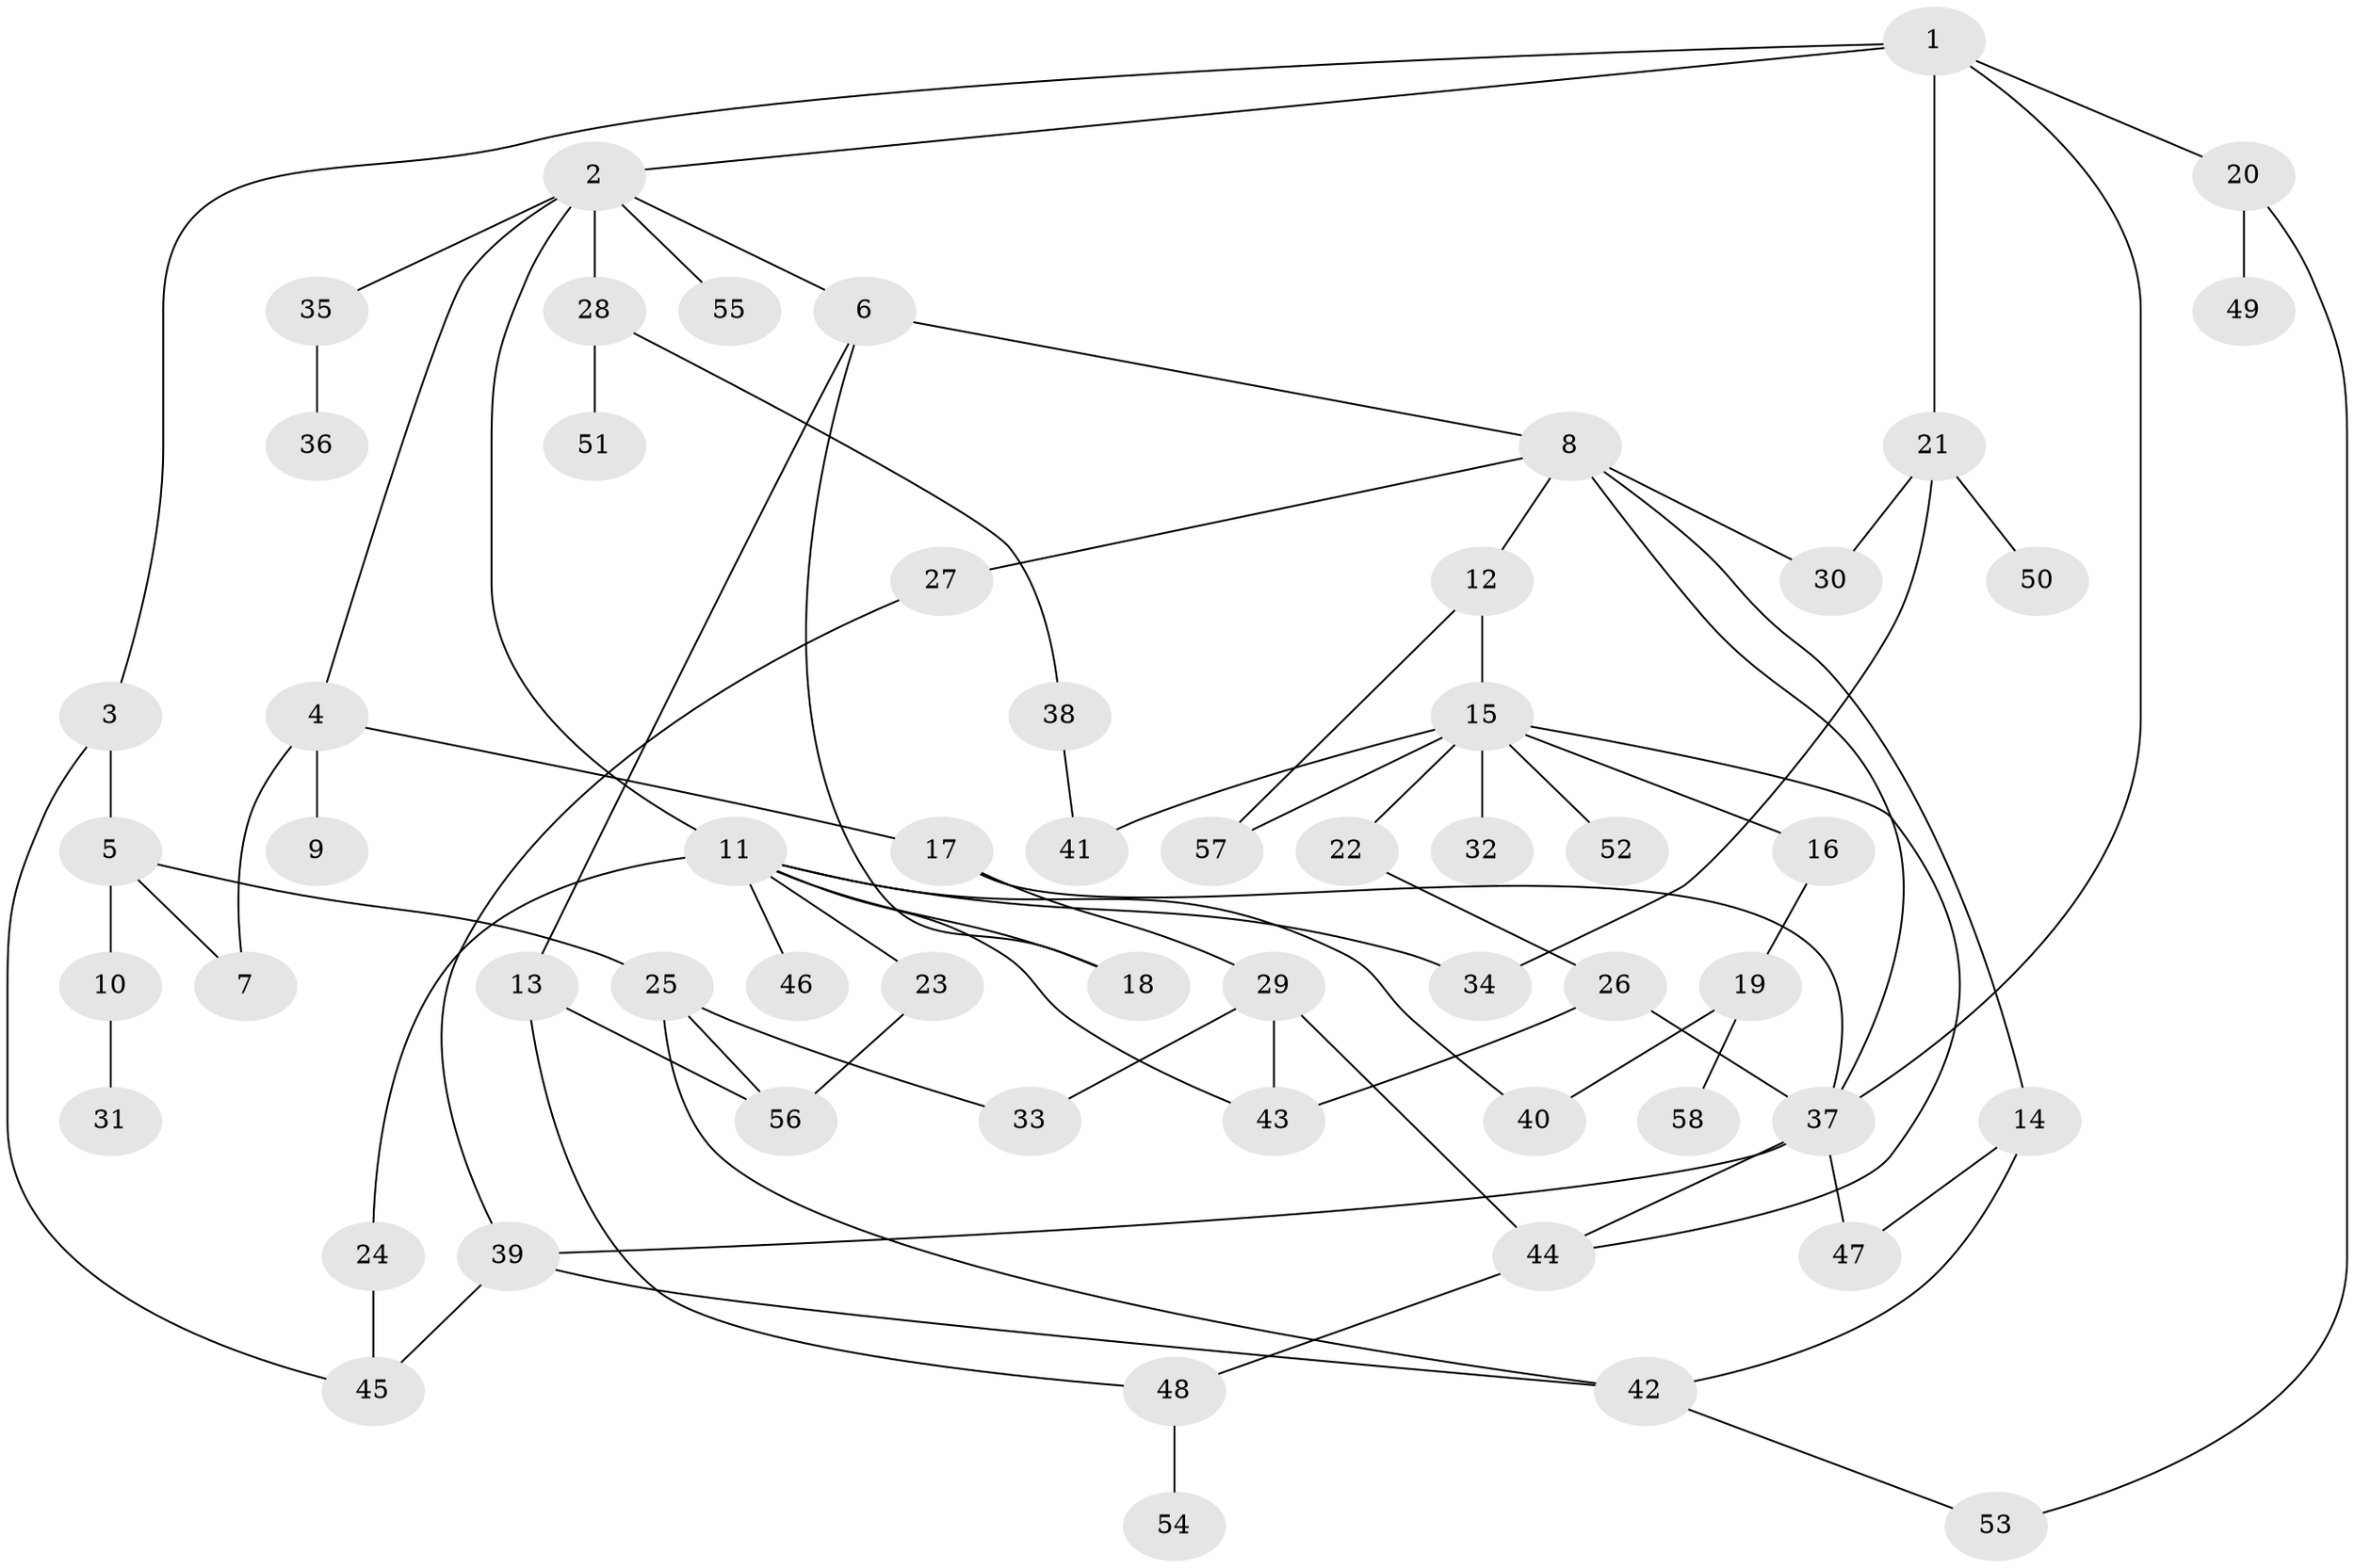 // coarse degree distribution, {6: 0.05405405405405406, 4: 0.16216216216216217, 1: 0.24324324324324326, 3: 0.1891891891891892, 5: 0.05405405405405406, 8: 0.02702702702702703, 2: 0.21621621621621623, 7: 0.02702702702702703, 9: 0.02702702702702703}
// Generated by graph-tools (version 1.1) at 2025/36/03/04/25 23:36:09]
// undirected, 58 vertices, 82 edges
graph export_dot {
  node [color=gray90,style=filled];
  1;
  2;
  3;
  4;
  5;
  6;
  7;
  8;
  9;
  10;
  11;
  12;
  13;
  14;
  15;
  16;
  17;
  18;
  19;
  20;
  21;
  22;
  23;
  24;
  25;
  26;
  27;
  28;
  29;
  30;
  31;
  32;
  33;
  34;
  35;
  36;
  37;
  38;
  39;
  40;
  41;
  42;
  43;
  44;
  45;
  46;
  47;
  48;
  49;
  50;
  51;
  52;
  53;
  54;
  55;
  56;
  57;
  58;
  1 -- 2;
  1 -- 3;
  1 -- 20;
  1 -- 21;
  1 -- 37;
  2 -- 4;
  2 -- 6;
  2 -- 11;
  2 -- 28;
  2 -- 35;
  2 -- 55;
  3 -- 5;
  3 -- 45;
  4 -- 9;
  4 -- 17;
  4 -- 7;
  5 -- 7;
  5 -- 10;
  5 -- 25;
  6 -- 8;
  6 -- 13;
  6 -- 18;
  8 -- 12;
  8 -- 14;
  8 -- 27;
  8 -- 30;
  8 -- 37;
  10 -- 31;
  11 -- 23;
  11 -- 24;
  11 -- 46;
  11 -- 43;
  11 -- 40;
  11 -- 18;
  11 -- 34;
  12 -- 15;
  12 -- 57;
  13 -- 56;
  13 -- 48;
  14 -- 42;
  14 -- 47;
  15 -- 16;
  15 -- 22;
  15 -- 32;
  15 -- 41;
  15 -- 52;
  15 -- 57;
  15 -- 44;
  16 -- 19;
  17 -- 29;
  17 -- 37;
  19 -- 40;
  19 -- 58;
  20 -- 49;
  20 -- 53;
  21 -- 34;
  21 -- 50;
  21 -- 30;
  22 -- 26;
  23 -- 56;
  24 -- 45;
  25 -- 33;
  25 -- 42;
  25 -- 56;
  26 -- 43;
  26 -- 37;
  27 -- 39;
  28 -- 38;
  28 -- 51;
  29 -- 43;
  29 -- 44;
  29 -- 33;
  35 -- 36;
  37 -- 39;
  37 -- 47;
  37 -- 44;
  38 -- 41;
  39 -- 45;
  39 -- 42;
  42 -- 53;
  44 -- 48;
  48 -- 54;
}
